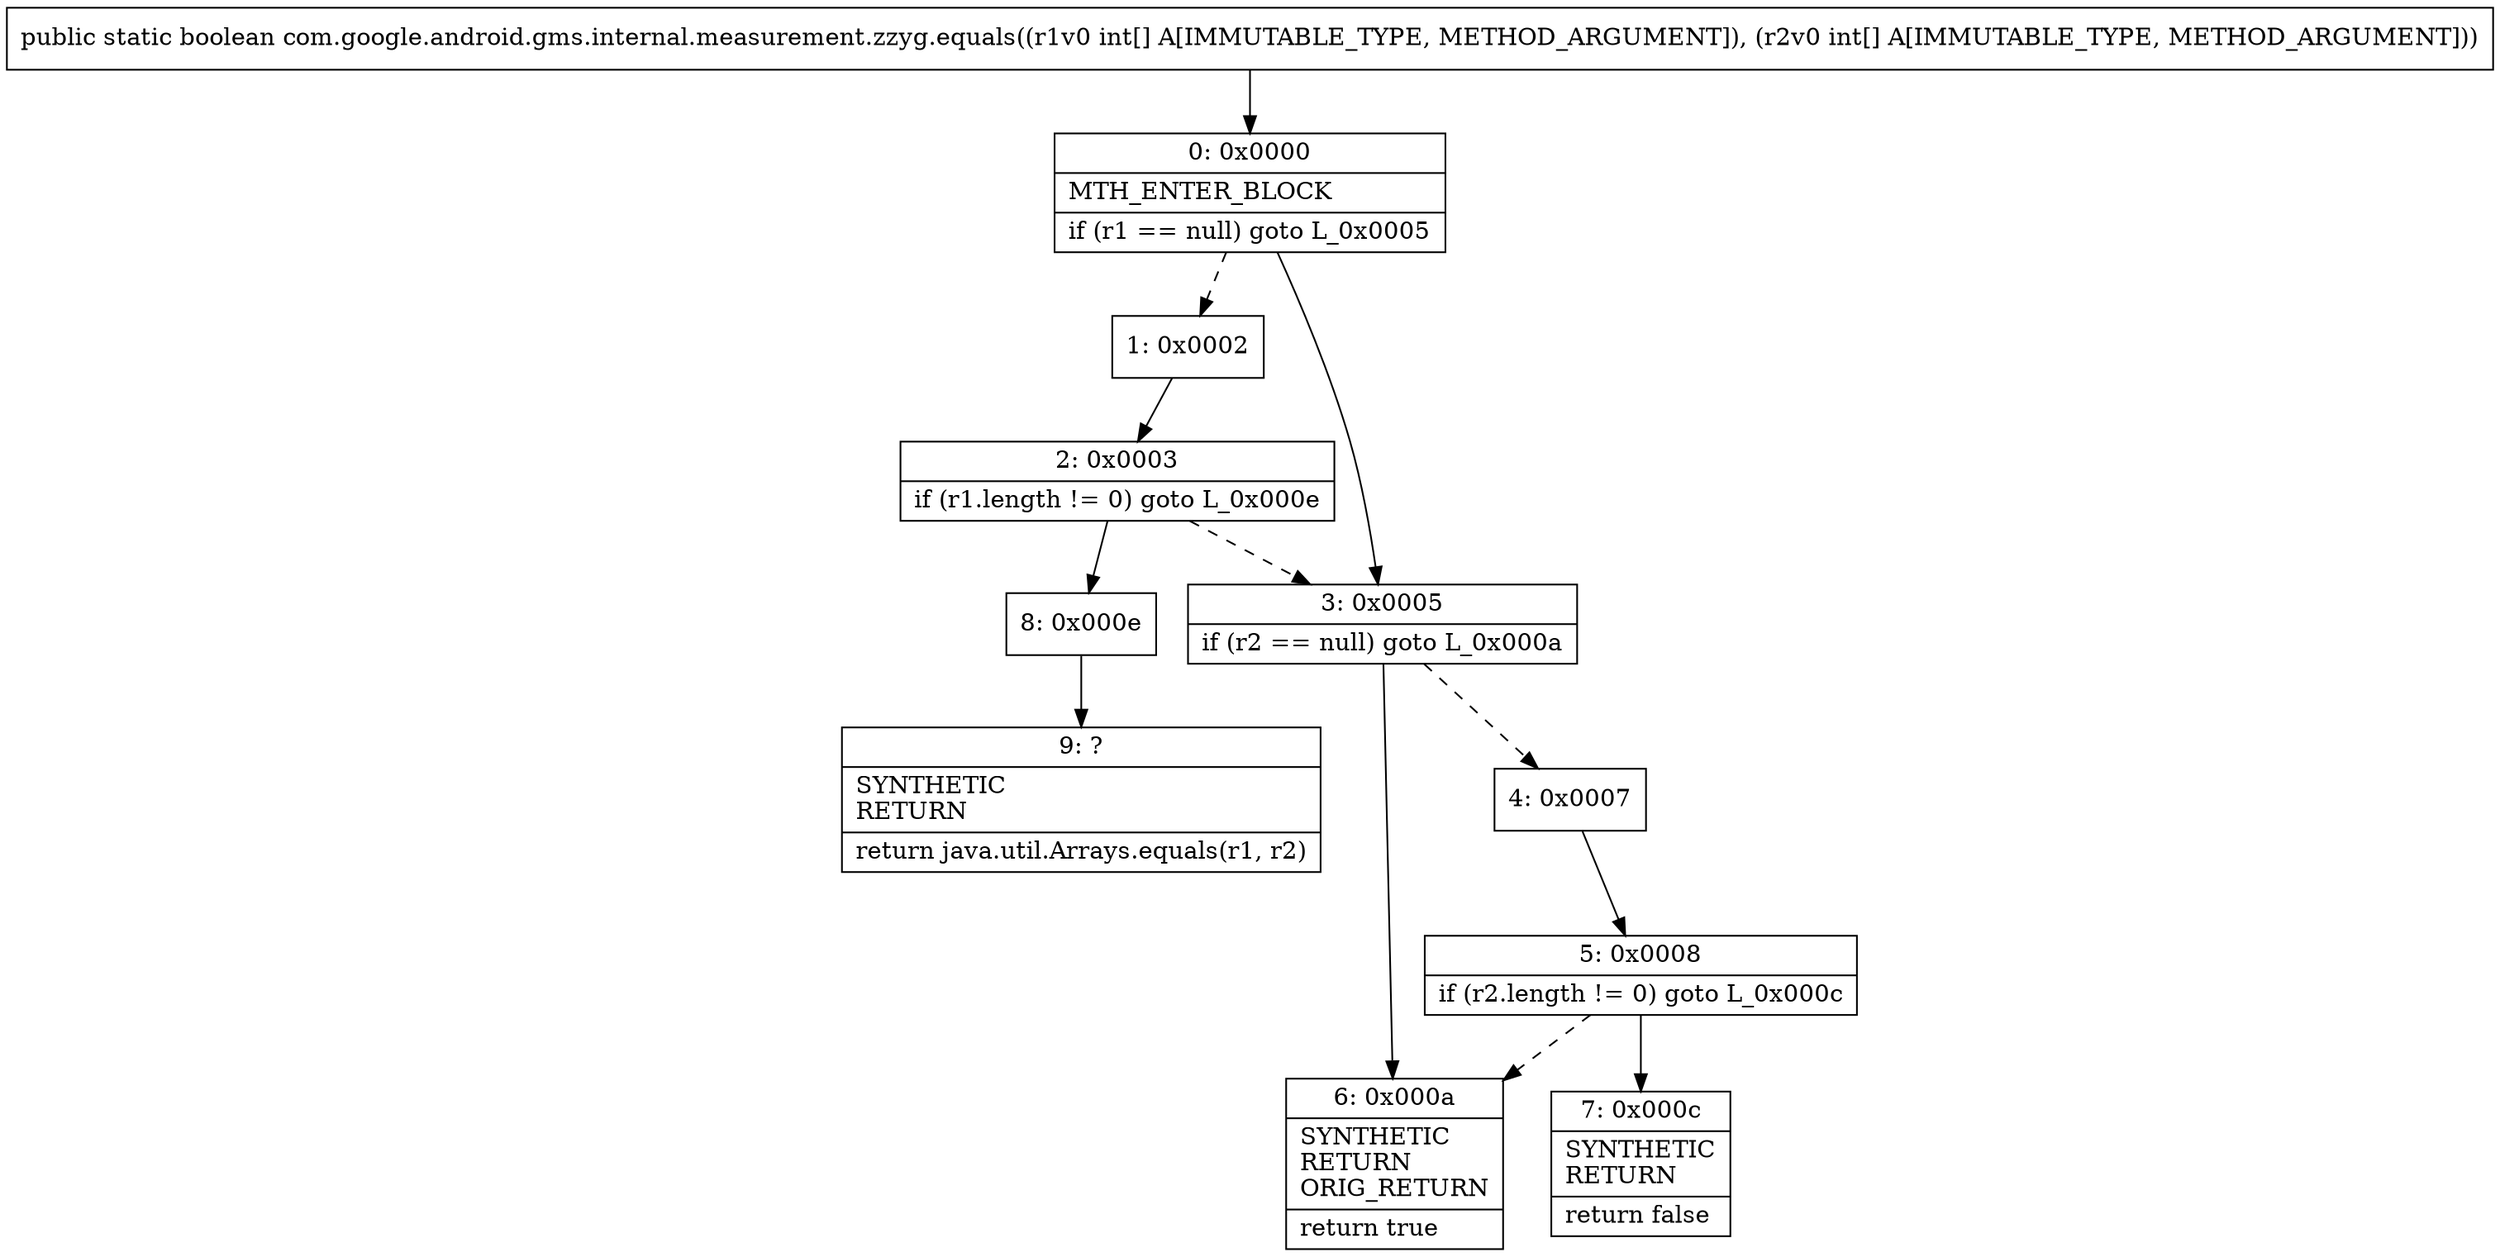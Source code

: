 digraph "CFG forcom.google.android.gms.internal.measurement.zzyg.equals([I[I)Z" {
Node_0 [shape=record,label="{0\:\ 0x0000|MTH_ENTER_BLOCK\l|if (r1 == null) goto L_0x0005\l}"];
Node_1 [shape=record,label="{1\:\ 0x0002}"];
Node_2 [shape=record,label="{2\:\ 0x0003|if (r1.length != 0) goto L_0x000e\l}"];
Node_3 [shape=record,label="{3\:\ 0x0005|if (r2 == null) goto L_0x000a\l}"];
Node_4 [shape=record,label="{4\:\ 0x0007}"];
Node_5 [shape=record,label="{5\:\ 0x0008|if (r2.length != 0) goto L_0x000c\l}"];
Node_6 [shape=record,label="{6\:\ 0x000a|SYNTHETIC\lRETURN\lORIG_RETURN\l|return true\l}"];
Node_7 [shape=record,label="{7\:\ 0x000c|SYNTHETIC\lRETURN\l|return false\l}"];
Node_8 [shape=record,label="{8\:\ 0x000e}"];
Node_9 [shape=record,label="{9\:\ ?|SYNTHETIC\lRETURN\l|return java.util.Arrays.equals(r1, r2)\l}"];
MethodNode[shape=record,label="{public static boolean com.google.android.gms.internal.measurement.zzyg.equals((r1v0 int[] A[IMMUTABLE_TYPE, METHOD_ARGUMENT]), (r2v0 int[] A[IMMUTABLE_TYPE, METHOD_ARGUMENT])) }"];
MethodNode -> Node_0;
Node_0 -> Node_1[style=dashed];
Node_0 -> Node_3;
Node_1 -> Node_2;
Node_2 -> Node_3[style=dashed];
Node_2 -> Node_8;
Node_3 -> Node_4[style=dashed];
Node_3 -> Node_6;
Node_4 -> Node_5;
Node_5 -> Node_6[style=dashed];
Node_5 -> Node_7;
Node_8 -> Node_9;
}

